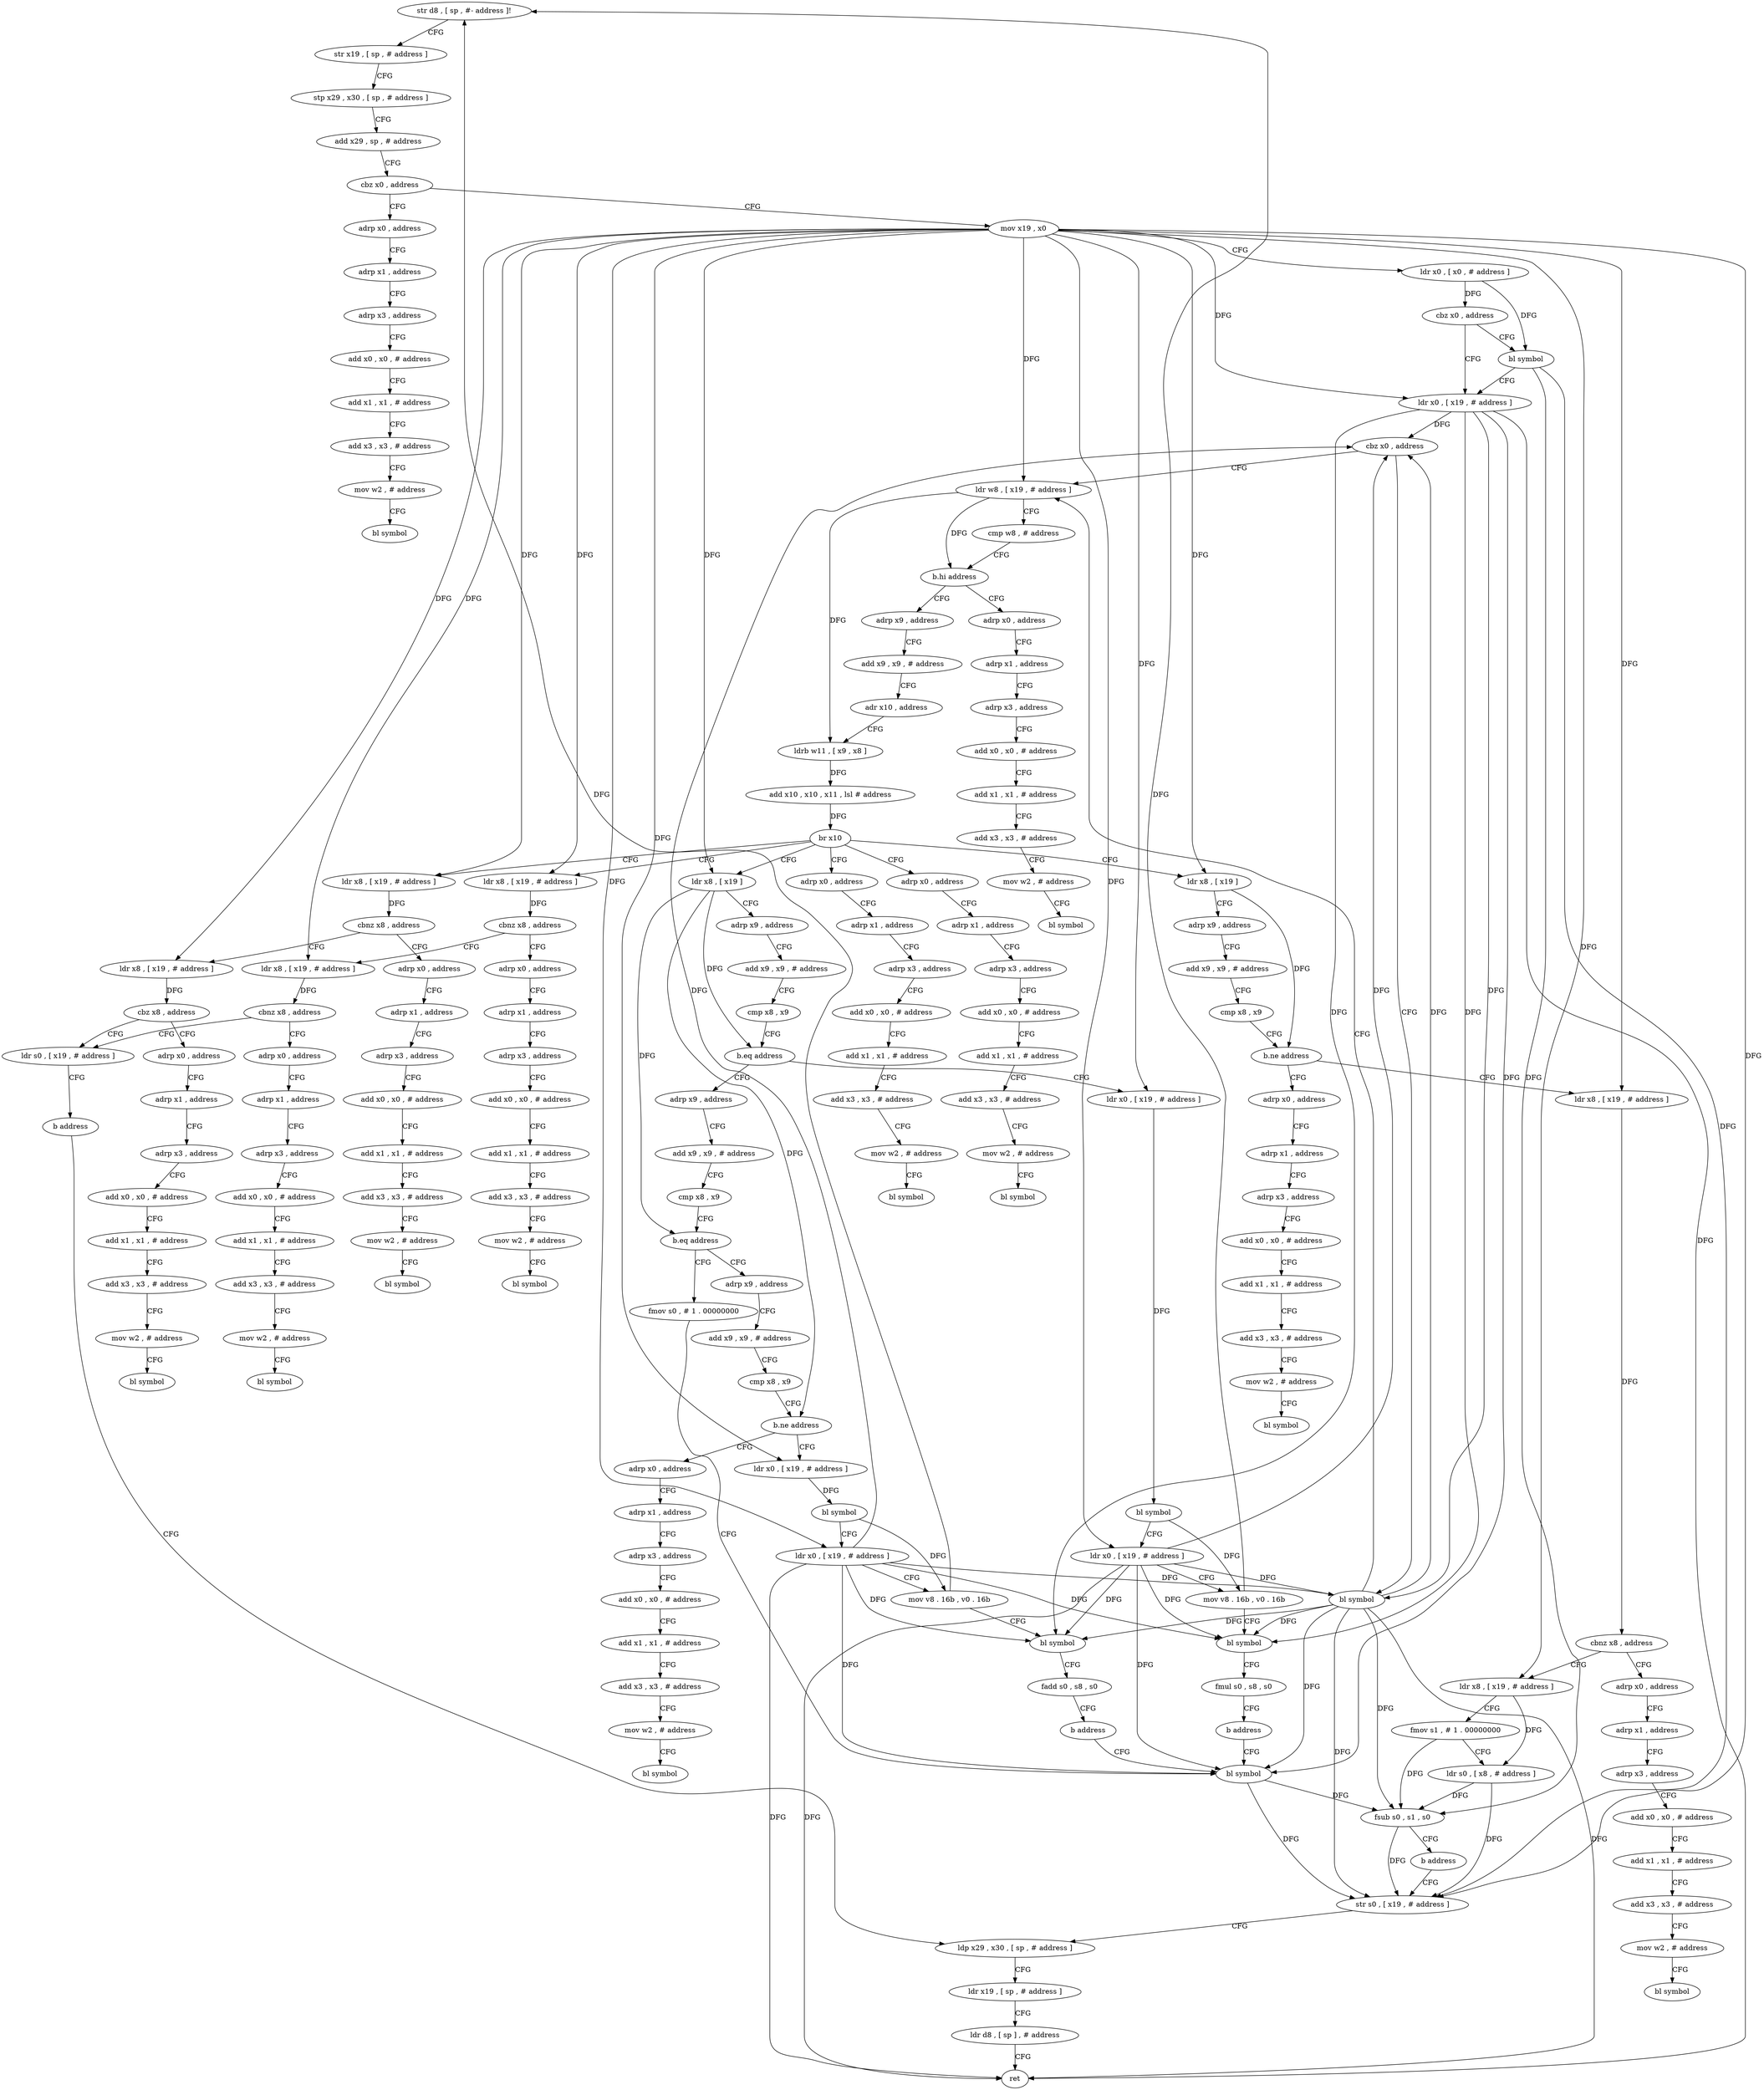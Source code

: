 digraph "func" {
"4220712" [label = "str d8 , [ sp , #- address ]!" ]
"4220716" [label = "str x19 , [ sp , # address ]" ]
"4220720" [label = "stp x29 , x30 , [ sp , # address ]" ]
"4220724" [label = "add x29 , sp , # address" ]
"4220728" [label = "cbz x0 , address" ]
"4221052" [label = "adrp x0 , address" ]
"4220732" [label = "mov x19 , x0" ]
"4221056" [label = "adrp x1 , address" ]
"4221060" [label = "adrp x3 , address" ]
"4221064" [label = "add x0 , x0 , # address" ]
"4221068" [label = "add x1 , x1 , # address" ]
"4221072" [label = "add x3 , x3 , # address" ]
"4221076" [label = "mov w2 , # address" ]
"4221080" [label = "bl symbol" ]
"4220736" [label = "ldr x0 , [ x0 , # address ]" ]
"4220740" [label = "cbz x0 , address" ]
"4220748" [label = "ldr x0 , [ x19 , # address ]" ]
"4220744" [label = "bl symbol" ]
"4220752" [label = "cbz x0 , address" ]
"4220760" [label = "ldr w8 , [ x19 , # address ]" ]
"4220756" [label = "bl symbol" ]
"4220764" [label = "cmp w8 , # address" ]
"4220768" [label = "b.hi address" ]
"4221084" [label = "adrp x0 , address" ]
"4220772" [label = "adrp x9 , address" ]
"4221088" [label = "adrp x1 , address" ]
"4221092" [label = "adrp x3 , address" ]
"4221096" [label = "add x0 , x0 , # address" ]
"4221100" [label = "add x1 , x1 , # address" ]
"4221104" [label = "add x3 , x3 , # address" ]
"4221108" [label = "mov w2 , # address" ]
"4221112" [label = "bl symbol" ]
"4220776" [label = "add x9 , x9 , # address" ]
"4220780" [label = "adr x10 , address" ]
"4220784" [label = "ldrb w11 , [ x9 , x8 ]" ]
"4220788" [label = "add x10 , x10 , x11 , lsl # address" ]
"4220792" [label = "br x10" ]
"4220796" [label = "ldr x8 , [ x19 , # address ]" ]
"4220844" [label = "ldr x8 , [ x19 ]" ]
"4220892" [label = "ldr x8 , [ x19 ]" ]
"4220972" [label = "ldr x8 , [ x19 , # address ]" ]
"4221116" [label = "adrp x0 , address" ]
"4221148" [label = "adrp x0 , address" ]
"4220800" [label = "cbnz x8 , address" ]
"4221180" [label = "adrp x0 , address" ]
"4220804" [label = "ldr x8 , [ x19 , # address ]" ]
"4220848" [label = "adrp x9 , address" ]
"4220852" [label = "add x9 , x9 , # address" ]
"4220856" [label = "cmp x8 , x9" ]
"4220860" [label = "b.ne address" ]
"4221212" [label = "adrp x0 , address" ]
"4220864" [label = "ldr x8 , [ x19 , # address ]" ]
"4220896" [label = "adrp x9 , address" ]
"4220900" [label = "add x9 , x9 , # address" ]
"4220904" [label = "cmp x8 , x9" ]
"4220908" [label = "b.eq address" ]
"4220996" [label = "ldr x0 , [ x19 , # address ]" ]
"4220912" [label = "adrp x9 , address" ]
"4220976" [label = "cbnz x8 , address" ]
"4221276" [label = "adrp x0 , address" ]
"4220980" [label = "ldr x8 , [ x19 , # address ]" ]
"4221120" [label = "adrp x1 , address" ]
"4221124" [label = "adrp x3 , address" ]
"4221128" [label = "add x0 , x0 , # address" ]
"4221132" [label = "add x1 , x1 , # address" ]
"4221136" [label = "add x3 , x3 , # address" ]
"4221140" [label = "mov w2 , # address" ]
"4221144" [label = "bl symbol" ]
"4221152" [label = "adrp x1 , address" ]
"4221156" [label = "adrp x3 , address" ]
"4221160" [label = "add x0 , x0 , # address" ]
"4221164" [label = "add x1 , x1 , # address" ]
"4221168" [label = "add x3 , x3 , # address" ]
"4221172" [label = "mov w2 , # address" ]
"4221176" [label = "bl symbol" ]
"4221184" [label = "adrp x1 , address" ]
"4221188" [label = "adrp x3 , address" ]
"4221192" [label = "add x0 , x0 , # address" ]
"4221196" [label = "add x1 , x1 , # address" ]
"4221200" [label = "add x3 , x3 , # address" ]
"4221204" [label = "mov w2 , # address" ]
"4221208" [label = "bl symbol" ]
"4220808" [label = "cbz x8 , address" ]
"4220988" [label = "ldr s0 , [ x19 , # address ]" ]
"4220812" [label = "adrp x0 , address" ]
"4221216" [label = "adrp x1 , address" ]
"4221220" [label = "adrp x3 , address" ]
"4221224" [label = "add x0 , x0 , # address" ]
"4221228" [label = "add x1 , x1 , # address" ]
"4221232" [label = "add x3 , x3 , # address" ]
"4221236" [label = "mov w2 , # address" ]
"4221240" [label = "bl symbol" ]
"4220868" [label = "cbnz x8 , address" ]
"4221244" [label = "adrp x0 , address" ]
"4220872" [label = "ldr x8 , [ x19 , # address ]" ]
"4221000" [label = "bl symbol" ]
"4221004" [label = "ldr x0 , [ x19 , # address ]" ]
"4221008" [label = "mov v8 . 16b , v0 . 16b" ]
"4221012" [label = "bl symbol" ]
"4221016" [label = "fmul s0 , s8 , s0" ]
"4221020" [label = "b address" ]
"4221028" [label = "bl symbol" ]
"4220916" [label = "add x9 , x9 , # address" ]
"4220920" [label = "cmp x8 , x9" ]
"4220924" [label = "b.eq address" ]
"4221024" [label = "fmov s0 , # 1 . 00000000" ]
"4220928" [label = "adrp x9 , address" ]
"4221280" [label = "adrp x1 , address" ]
"4221284" [label = "adrp x3 , address" ]
"4221288" [label = "add x0 , x0 , # address" ]
"4221292" [label = "add x1 , x1 , # address" ]
"4221296" [label = "add x3 , x3 , # address" ]
"4221300" [label = "mov w2 , # address" ]
"4221304" [label = "bl symbol" ]
"4220984" [label = "cbnz x8 , address" ]
"4221308" [label = "adrp x0 , address" ]
"4220992" [label = "b address" ]
"4221036" [label = "ldp x29 , x30 , [ sp , # address ]" ]
"4220816" [label = "adrp x1 , address" ]
"4220820" [label = "adrp x3 , address" ]
"4220824" [label = "add x0 , x0 , # address" ]
"4220828" [label = "add x1 , x1 , # address" ]
"4220832" [label = "add x3 , x3 , # address" ]
"4220836" [label = "mov w2 , # address" ]
"4220840" [label = "bl symbol" ]
"4221248" [label = "adrp x1 , address" ]
"4221252" [label = "adrp x3 , address" ]
"4221256" [label = "add x0 , x0 , # address" ]
"4221260" [label = "add x1 , x1 , # address" ]
"4221264" [label = "add x3 , x3 , # address" ]
"4221268" [label = "mov w2 , # address" ]
"4221272" [label = "bl symbol" ]
"4220876" [label = "fmov s1 , # 1 . 00000000" ]
"4220880" [label = "ldr s0 , [ x8 , # address ]" ]
"4220884" [label = "fsub s0 , s1 , s0" ]
"4220888" [label = "b address" ]
"4221032" [label = "str s0 , [ x19 , # address ]" ]
"4220932" [label = "add x9 , x9 , # address" ]
"4220936" [label = "cmp x8 , x9" ]
"4220940" [label = "b.ne address" ]
"4221340" [label = "adrp x0 , address" ]
"4220944" [label = "ldr x0 , [ x19 , # address ]" ]
"4221312" [label = "adrp x1 , address" ]
"4221316" [label = "adrp x3 , address" ]
"4221320" [label = "add x0 , x0 , # address" ]
"4221324" [label = "add x1 , x1 , # address" ]
"4221328" [label = "add x3 , x3 , # address" ]
"4221332" [label = "mov w2 , # address" ]
"4221336" [label = "bl symbol" ]
"4221040" [label = "ldr x19 , [ sp , # address ]" ]
"4221044" [label = "ldr d8 , [ sp ] , # address" ]
"4221048" [label = "ret" ]
"4221344" [label = "adrp x1 , address" ]
"4221348" [label = "adrp x3 , address" ]
"4221352" [label = "add x0 , x0 , # address" ]
"4221356" [label = "add x1 , x1 , # address" ]
"4221360" [label = "add x3 , x3 , # address" ]
"4221364" [label = "mov w2 , # address" ]
"4221368" [label = "bl symbol" ]
"4220948" [label = "bl symbol" ]
"4220952" [label = "ldr x0 , [ x19 , # address ]" ]
"4220956" [label = "mov v8 . 16b , v0 . 16b" ]
"4220960" [label = "bl symbol" ]
"4220964" [label = "fadd s0 , s8 , s0" ]
"4220968" [label = "b address" ]
"4220712" -> "4220716" [ label = "CFG" ]
"4220716" -> "4220720" [ label = "CFG" ]
"4220720" -> "4220724" [ label = "CFG" ]
"4220724" -> "4220728" [ label = "CFG" ]
"4220728" -> "4221052" [ label = "CFG" ]
"4220728" -> "4220732" [ label = "CFG" ]
"4221052" -> "4221056" [ label = "CFG" ]
"4220732" -> "4220736" [ label = "CFG" ]
"4220732" -> "4220748" [ label = "DFG" ]
"4220732" -> "4220760" [ label = "DFG" ]
"4220732" -> "4220796" [ label = "DFG" ]
"4220732" -> "4220844" [ label = "DFG" ]
"4220732" -> "4220892" [ label = "DFG" ]
"4220732" -> "4220972" [ label = "DFG" ]
"4220732" -> "4220804" [ label = "DFG" ]
"4220732" -> "4220864" [ label = "DFG" ]
"4220732" -> "4220996" [ label = "DFG" ]
"4220732" -> "4221004" [ label = "DFG" ]
"4220732" -> "4220980" [ label = "DFG" ]
"4220732" -> "4220872" [ label = "DFG" ]
"4220732" -> "4221032" [ label = "DFG" ]
"4220732" -> "4220944" [ label = "DFG" ]
"4220732" -> "4220952" [ label = "DFG" ]
"4221056" -> "4221060" [ label = "CFG" ]
"4221060" -> "4221064" [ label = "CFG" ]
"4221064" -> "4221068" [ label = "CFG" ]
"4221068" -> "4221072" [ label = "CFG" ]
"4221072" -> "4221076" [ label = "CFG" ]
"4221076" -> "4221080" [ label = "CFG" ]
"4220736" -> "4220740" [ label = "DFG" ]
"4220736" -> "4220744" [ label = "DFG" ]
"4220740" -> "4220748" [ label = "CFG" ]
"4220740" -> "4220744" [ label = "CFG" ]
"4220748" -> "4220752" [ label = "DFG" ]
"4220748" -> "4220756" [ label = "DFG" ]
"4220748" -> "4221012" [ label = "DFG" ]
"4220748" -> "4221028" [ label = "DFG" ]
"4220748" -> "4221048" [ label = "DFG" ]
"4220748" -> "4220960" [ label = "DFG" ]
"4220744" -> "4220748" [ label = "CFG" ]
"4220744" -> "4220884" [ label = "DFG" ]
"4220744" -> "4221032" [ label = "DFG" ]
"4220752" -> "4220760" [ label = "CFG" ]
"4220752" -> "4220756" [ label = "CFG" ]
"4220760" -> "4220764" [ label = "CFG" ]
"4220760" -> "4220768" [ label = "DFG" ]
"4220760" -> "4220784" [ label = "DFG" ]
"4220756" -> "4220760" [ label = "CFG" ]
"4220756" -> "4220752" [ label = "DFG" ]
"4220756" -> "4221012" [ label = "DFG" ]
"4220756" -> "4221028" [ label = "DFG" ]
"4220756" -> "4221048" [ label = "DFG" ]
"4220756" -> "4220960" [ label = "DFG" ]
"4220756" -> "4220884" [ label = "DFG" ]
"4220756" -> "4221032" [ label = "DFG" ]
"4220764" -> "4220768" [ label = "CFG" ]
"4220768" -> "4221084" [ label = "CFG" ]
"4220768" -> "4220772" [ label = "CFG" ]
"4221084" -> "4221088" [ label = "CFG" ]
"4220772" -> "4220776" [ label = "CFG" ]
"4221088" -> "4221092" [ label = "CFG" ]
"4221092" -> "4221096" [ label = "CFG" ]
"4221096" -> "4221100" [ label = "CFG" ]
"4221100" -> "4221104" [ label = "CFG" ]
"4221104" -> "4221108" [ label = "CFG" ]
"4221108" -> "4221112" [ label = "CFG" ]
"4220776" -> "4220780" [ label = "CFG" ]
"4220780" -> "4220784" [ label = "CFG" ]
"4220784" -> "4220788" [ label = "DFG" ]
"4220788" -> "4220792" [ label = "DFG" ]
"4220792" -> "4220796" [ label = "CFG" ]
"4220792" -> "4220844" [ label = "CFG" ]
"4220792" -> "4220892" [ label = "CFG" ]
"4220792" -> "4220972" [ label = "CFG" ]
"4220792" -> "4221116" [ label = "CFG" ]
"4220792" -> "4221148" [ label = "CFG" ]
"4220796" -> "4220800" [ label = "DFG" ]
"4220844" -> "4220848" [ label = "CFG" ]
"4220844" -> "4220860" [ label = "DFG" ]
"4220892" -> "4220896" [ label = "CFG" ]
"4220892" -> "4220908" [ label = "DFG" ]
"4220892" -> "4220924" [ label = "DFG" ]
"4220892" -> "4220940" [ label = "DFG" ]
"4220972" -> "4220976" [ label = "DFG" ]
"4221116" -> "4221120" [ label = "CFG" ]
"4221148" -> "4221152" [ label = "CFG" ]
"4220800" -> "4221180" [ label = "CFG" ]
"4220800" -> "4220804" [ label = "CFG" ]
"4221180" -> "4221184" [ label = "CFG" ]
"4220804" -> "4220808" [ label = "DFG" ]
"4220848" -> "4220852" [ label = "CFG" ]
"4220852" -> "4220856" [ label = "CFG" ]
"4220856" -> "4220860" [ label = "CFG" ]
"4220860" -> "4221212" [ label = "CFG" ]
"4220860" -> "4220864" [ label = "CFG" ]
"4221212" -> "4221216" [ label = "CFG" ]
"4220864" -> "4220868" [ label = "DFG" ]
"4220896" -> "4220900" [ label = "CFG" ]
"4220900" -> "4220904" [ label = "CFG" ]
"4220904" -> "4220908" [ label = "CFG" ]
"4220908" -> "4220996" [ label = "CFG" ]
"4220908" -> "4220912" [ label = "CFG" ]
"4220996" -> "4221000" [ label = "DFG" ]
"4220912" -> "4220916" [ label = "CFG" ]
"4220976" -> "4221276" [ label = "CFG" ]
"4220976" -> "4220980" [ label = "CFG" ]
"4221276" -> "4221280" [ label = "CFG" ]
"4220980" -> "4220984" [ label = "DFG" ]
"4221120" -> "4221124" [ label = "CFG" ]
"4221124" -> "4221128" [ label = "CFG" ]
"4221128" -> "4221132" [ label = "CFG" ]
"4221132" -> "4221136" [ label = "CFG" ]
"4221136" -> "4221140" [ label = "CFG" ]
"4221140" -> "4221144" [ label = "CFG" ]
"4221152" -> "4221156" [ label = "CFG" ]
"4221156" -> "4221160" [ label = "CFG" ]
"4221160" -> "4221164" [ label = "CFG" ]
"4221164" -> "4221168" [ label = "CFG" ]
"4221168" -> "4221172" [ label = "CFG" ]
"4221172" -> "4221176" [ label = "CFG" ]
"4221184" -> "4221188" [ label = "CFG" ]
"4221188" -> "4221192" [ label = "CFG" ]
"4221192" -> "4221196" [ label = "CFG" ]
"4221196" -> "4221200" [ label = "CFG" ]
"4221200" -> "4221204" [ label = "CFG" ]
"4221204" -> "4221208" [ label = "CFG" ]
"4220808" -> "4220988" [ label = "CFG" ]
"4220808" -> "4220812" [ label = "CFG" ]
"4220988" -> "4220992" [ label = "CFG" ]
"4220812" -> "4220816" [ label = "CFG" ]
"4221216" -> "4221220" [ label = "CFG" ]
"4221220" -> "4221224" [ label = "CFG" ]
"4221224" -> "4221228" [ label = "CFG" ]
"4221228" -> "4221232" [ label = "CFG" ]
"4221232" -> "4221236" [ label = "CFG" ]
"4221236" -> "4221240" [ label = "CFG" ]
"4220868" -> "4221244" [ label = "CFG" ]
"4220868" -> "4220872" [ label = "CFG" ]
"4221244" -> "4221248" [ label = "CFG" ]
"4220872" -> "4220876" [ label = "CFG" ]
"4220872" -> "4220880" [ label = "DFG" ]
"4221000" -> "4221004" [ label = "CFG" ]
"4221000" -> "4221008" [ label = "DFG" ]
"4221004" -> "4221008" [ label = "CFG" ]
"4221004" -> "4220752" [ label = "DFG" ]
"4221004" -> "4220756" [ label = "DFG" ]
"4221004" -> "4221012" [ label = "DFG" ]
"4221004" -> "4221028" [ label = "DFG" ]
"4221004" -> "4221048" [ label = "DFG" ]
"4221004" -> "4220960" [ label = "DFG" ]
"4221008" -> "4221012" [ label = "CFG" ]
"4221008" -> "4220712" [ label = "DFG" ]
"4221012" -> "4221016" [ label = "CFG" ]
"4221016" -> "4221020" [ label = "CFG" ]
"4221020" -> "4221028" [ label = "CFG" ]
"4221028" -> "4221032" [ label = "DFG" ]
"4221028" -> "4220884" [ label = "DFG" ]
"4220916" -> "4220920" [ label = "CFG" ]
"4220920" -> "4220924" [ label = "CFG" ]
"4220924" -> "4221024" [ label = "CFG" ]
"4220924" -> "4220928" [ label = "CFG" ]
"4221024" -> "4221028" [ label = "CFG" ]
"4220928" -> "4220932" [ label = "CFG" ]
"4221280" -> "4221284" [ label = "CFG" ]
"4221284" -> "4221288" [ label = "CFG" ]
"4221288" -> "4221292" [ label = "CFG" ]
"4221292" -> "4221296" [ label = "CFG" ]
"4221296" -> "4221300" [ label = "CFG" ]
"4221300" -> "4221304" [ label = "CFG" ]
"4220984" -> "4221308" [ label = "CFG" ]
"4220984" -> "4220988" [ label = "CFG" ]
"4221308" -> "4221312" [ label = "CFG" ]
"4220992" -> "4221036" [ label = "CFG" ]
"4221036" -> "4221040" [ label = "CFG" ]
"4220816" -> "4220820" [ label = "CFG" ]
"4220820" -> "4220824" [ label = "CFG" ]
"4220824" -> "4220828" [ label = "CFG" ]
"4220828" -> "4220832" [ label = "CFG" ]
"4220832" -> "4220836" [ label = "CFG" ]
"4220836" -> "4220840" [ label = "CFG" ]
"4221248" -> "4221252" [ label = "CFG" ]
"4221252" -> "4221256" [ label = "CFG" ]
"4221256" -> "4221260" [ label = "CFG" ]
"4221260" -> "4221264" [ label = "CFG" ]
"4221264" -> "4221268" [ label = "CFG" ]
"4221268" -> "4221272" [ label = "CFG" ]
"4220876" -> "4220880" [ label = "CFG" ]
"4220876" -> "4220884" [ label = "DFG" ]
"4220880" -> "4220884" [ label = "DFG" ]
"4220880" -> "4221032" [ label = "DFG" ]
"4220884" -> "4220888" [ label = "CFG" ]
"4220884" -> "4221032" [ label = "DFG" ]
"4220888" -> "4221032" [ label = "CFG" ]
"4221032" -> "4221036" [ label = "CFG" ]
"4220932" -> "4220936" [ label = "CFG" ]
"4220936" -> "4220940" [ label = "CFG" ]
"4220940" -> "4221340" [ label = "CFG" ]
"4220940" -> "4220944" [ label = "CFG" ]
"4221340" -> "4221344" [ label = "CFG" ]
"4220944" -> "4220948" [ label = "DFG" ]
"4221312" -> "4221316" [ label = "CFG" ]
"4221316" -> "4221320" [ label = "CFG" ]
"4221320" -> "4221324" [ label = "CFG" ]
"4221324" -> "4221328" [ label = "CFG" ]
"4221328" -> "4221332" [ label = "CFG" ]
"4221332" -> "4221336" [ label = "CFG" ]
"4221040" -> "4221044" [ label = "CFG" ]
"4221044" -> "4221048" [ label = "CFG" ]
"4221344" -> "4221348" [ label = "CFG" ]
"4221348" -> "4221352" [ label = "CFG" ]
"4221352" -> "4221356" [ label = "CFG" ]
"4221356" -> "4221360" [ label = "CFG" ]
"4221360" -> "4221364" [ label = "CFG" ]
"4221364" -> "4221368" [ label = "CFG" ]
"4220948" -> "4220952" [ label = "CFG" ]
"4220948" -> "4220956" [ label = "DFG" ]
"4220952" -> "4220956" [ label = "CFG" ]
"4220952" -> "4220752" [ label = "DFG" ]
"4220952" -> "4220756" [ label = "DFG" ]
"4220952" -> "4221012" [ label = "DFG" ]
"4220952" -> "4221028" [ label = "DFG" ]
"4220952" -> "4221048" [ label = "DFG" ]
"4220952" -> "4220960" [ label = "DFG" ]
"4220956" -> "4220960" [ label = "CFG" ]
"4220956" -> "4220712" [ label = "DFG" ]
"4220960" -> "4220964" [ label = "CFG" ]
"4220964" -> "4220968" [ label = "CFG" ]
"4220968" -> "4221028" [ label = "CFG" ]
}

